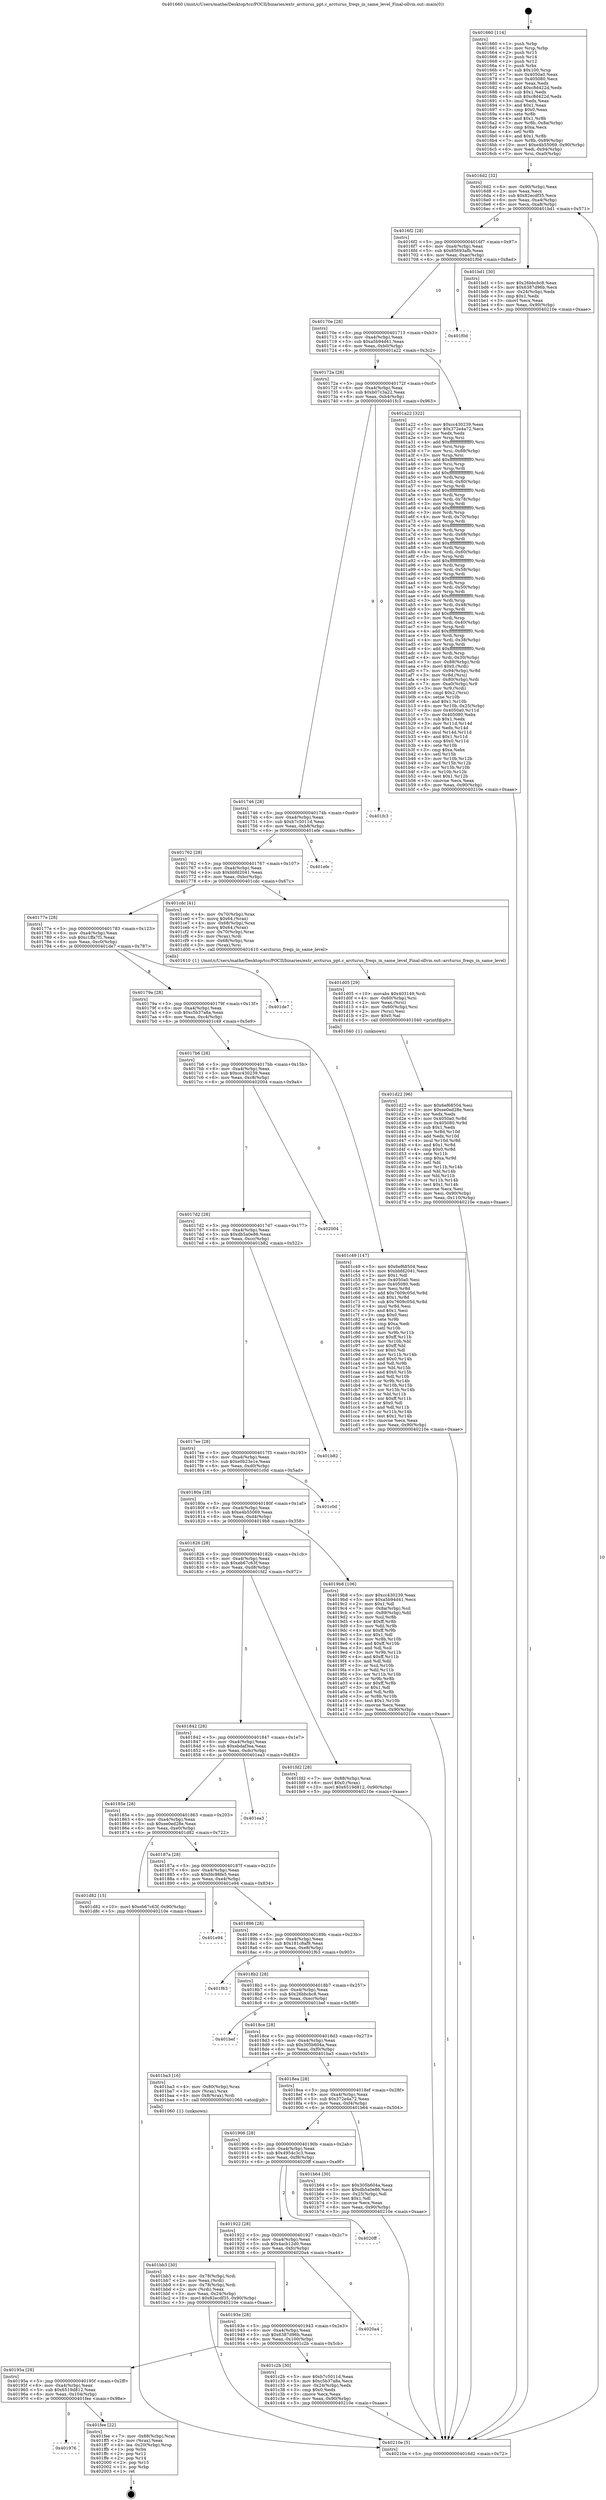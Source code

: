 digraph "0x401660" {
  label = "0x401660 (/mnt/c/Users/mathe/Desktop/tcc/POCII/binaries/extr_arcturus_ppt.c_arcturus_freqs_in_same_level_Final-ollvm.out::main(0))"
  labelloc = "t"
  node[shape=record]

  Entry [label="",width=0.3,height=0.3,shape=circle,fillcolor=black,style=filled]
  "0x4016d2" [label="{
     0x4016d2 [32]\l
     | [instrs]\l
     &nbsp;&nbsp;0x4016d2 \<+6\>: mov -0x90(%rbp),%eax\l
     &nbsp;&nbsp;0x4016d8 \<+2\>: mov %eax,%ecx\l
     &nbsp;&nbsp;0x4016da \<+6\>: sub $0x82ecdf35,%ecx\l
     &nbsp;&nbsp;0x4016e0 \<+6\>: mov %eax,-0xa4(%rbp)\l
     &nbsp;&nbsp;0x4016e6 \<+6\>: mov %ecx,-0xa8(%rbp)\l
     &nbsp;&nbsp;0x4016ec \<+6\>: je 0000000000401bd1 \<main+0x571\>\l
  }"]
  "0x401bd1" [label="{
     0x401bd1 [30]\l
     | [instrs]\l
     &nbsp;&nbsp;0x401bd1 \<+5\>: mov $0x26bbcbc8,%eax\l
     &nbsp;&nbsp;0x401bd6 \<+5\>: mov $0x6387d96b,%ecx\l
     &nbsp;&nbsp;0x401bdb \<+3\>: mov -0x24(%rbp),%edx\l
     &nbsp;&nbsp;0x401bde \<+3\>: cmp $0x1,%edx\l
     &nbsp;&nbsp;0x401be1 \<+3\>: cmovl %ecx,%eax\l
     &nbsp;&nbsp;0x401be4 \<+6\>: mov %eax,-0x90(%rbp)\l
     &nbsp;&nbsp;0x401bea \<+5\>: jmp 000000000040210e \<main+0xaae\>\l
  }"]
  "0x4016f2" [label="{
     0x4016f2 [28]\l
     | [instrs]\l
     &nbsp;&nbsp;0x4016f2 \<+5\>: jmp 00000000004016f7 \<main+0x97\>\l
     &nbsp;&nbsp;0x4016f7 \<+6\>: mov -0xa4(%rbp),%eax\l
     &nbsp;&nbsp;0x4016fd \<+5\>: sub $0x85693afb,%eax\l
     &nbsp;&nbsp;0x401702 \<+6\>: mov %eax,-0xac(%rbp)\l
     &nbsp;&nbsp;0x401708 \<+6\>: je 0000000000401f0d \<main+0x8ad\>\l
  }"]
  Exit [label="",width=0.3,height=0.3,shape=circle,fillcolor=black,style=filled,peripheries=2]
  "0x401f0d" [label="{
     0x401f0d\l
  }", style=dashed]
  "0x40170e" [label="{
     0x40170e [28]\l
     | [instrs]\l
     &nbsp;&nbsp;0x40170e \<+5\>: jmp 0000000000401713 \<main+0xb3\>\l
     &nbsp;&nbsp;0x401713 \<+6\>: mov -0xa4(%rbp),%eax\l
     &nbsp;&nbsp;0x401719 \<+5\>: sub $0xa5b94d41,%eax\l
     &nbsp;&nbsp;0x40171e \<+6\>: mov %eax,-0xb0(%rbp)\l
     &nbsp;&nbsp;0x401724 \<+6\>: je 0000000000401a22 \<main+0x3c2\>\l
  }"]
  "0x401976" [label="{
     0x401976\l
  }", style=dashed]
  "0x401a22" [label="{
     0x401a22 [322]\l
     | [instrs]\l
     &nbsp;&nbsp;0x401a22 \<+5\>: mov $0xcc430239,%eax\l
     &nbsp;&nbsp;0x401a27 \<+5\>: mov $0x372e4a72,%ecx\l
     &nbsp;&nbsp;0x401a2c \<+2\>: xor %edx,%edx\l
     &nbsp;&nbsp;0x401a2e \<+3\>: mov %rsp,%rsi\l
     &nbsp;&nbsp;0x401a31 \<+4\>: add $0xfffffffffffffff0,%rsi\l
     &nbsp;&nbsp;0x401a35 \<+3\>: mov %rsi,%rsp\l
     &nbsp;&nbsp;0x401a38 \<+7\>: mov %rsi,-0x88(%rbp)\l
     &nbsp;&nbsp;0x401a3f \<+3\>: mov %rsp,%rsi\l
     &nbsp;&nbsp;0x401a42 \<+4\>: add $0xfffffffffffffff0,%rsi\l
     &nbsp;&nbsp;0x401a46 \<+3\>: mov %rsi,%rsp\l
     &nbsp;&nbsp;0x401a49 \<+3\>: mov %rsp,%rdi\l
     &nbsp;&nbsp;0x401a4c \<+4\>: add $0xfffffffffffffff0,%rdi\l
     &nbsp;&nbsp;0x401a50 \<+3\>: mov %rdi,%rsp\l
     &nbsp;&nbsp;0x401a53 \<+4\>: mov %rdi,-0x80(%rbp)\l
     &nbsp;&nbsp;0x401a57 \<+3\>: mov %rsp,%rdi\l
     &nbsp;&nbsp;0x401a5a \<+4\>: add $0xfffffffffffffff0,%rdi\l
     &nbsp;&nbsp;0x401a5e \<+3\>: mov %rdi,%rsp\l
     &nbsp;&nbsp;0x401a61 \<+4\>: mov %rdi,-0x78(%rbp)\l
     &nbsp;&nbsp;0x401a65 \<+3\>: mov %rsp,%rdi\l
     &nbsp;&nbsp;0x401a68 \<+4\>: add $0xfffffffffffffff0,%rdi\l
     &nbsp;&nbsp;0x401a6c \<+3\>: mov %rdi,%rsp\l
     &nbsp;&nbsp;0x401a6f \<+4\>: mov %rdi,-0x70(%rbp)\l
     &nbsp;&nbsp;0x401a73 \<+3\>: mov %rsp,%rdi\l
     &nbsp;&nbsp;0x401a76 \<+4\>: add $0xfffffffffffffff0,%rdi\l
     &nbsp;&nbsp;0x401a7a \<+3\>: mov %rdi,%rsp\l
     &nbsp;&nbsp;0x401a7d \<+4\>: mov %rdi,-0x68(%rbp)\l
     &nbsp;&nbsp;0x401a81 \<+3\>: mov %rsp,%rdi\l
     &nbsp;&nbsp;0x401a84 \<+4\>: add $0xfffffffffffffff0,%rdi\l
     &nbsp;&nbsp;0x401a88 \<+3\>: mov %rdi,%rsp\l
     &nbsp;&nbsp;0x401a8b \<+4\>: mov %rdi,-0x60(%rbp)\l
     &nbsp;&nbsp;0x401a8f \<+3\>: mov %rsp,%rdi\l
     &nbsp;&nbsp;0x401a92 \<+4\>: add $0xfffffffffffffff0,%rdi\l
     &nbsp;&nbsp;0x401a96 \<+3\>: mov %rdi,%rsp\l
     &nbsp;&nbsp;0x401a99 \<+4\>: mov %rdi,-0x58(%rbp)\l
     &nbsp;&nbsp;0x401a9d \<+3\>: mov %rsp,%rdi\l
     &nbsp;&nbsp;0x401aa0 \<+4\>: add $0xfffffffffffffff0,%rdi\l
     &nbsp;&nbsp;0x401aa4 \<+3\>: mov %rdi,%rsp\l
     &nbsp;&nbsp;0x401aa7 \<+4\>: mov %rdi,-0x50(%rbp)\l
     &nbsp;&nbsp;0x401aab \<+3\>: mov %rsp,%rdi\l
     &nbsp;&nbsp;0x401aae \<+4\>: add $0xfffffffffffffff0,%rdi\l
     &nbsp;&nbsp;0x401ab2 \<+3\>: mov %rdi,%rsp\l
     &nbsp;&nbsp;0x401ab5 \<+4\>: mov %rdi,-0x48(%rbp)\l
     &nbsp;&nbsp;0x401ab9 \<+3\>: mov %rsp,%rdi\l
     &nbsp;&nbsp;0x401abc \<+4\>: add $0xfffffffffffffff0,%rdi\l
     &nbsp;&nbsp;0x401ac0 \<+3\>: mov %rdi,%rsp\l
     &nbsp;&nbsp;0x401ac3 \<+4\>: mov %rdi,-0x40(%rbp)\l
     &nbsp;&nbsp;0x401ac7 \<+3\>: mov %rsp,%rdi\l
     &nbsp;&nbsp;0x401aca \<+4\>: add $0xfffffffffffffff0,%rdi\l
     &nbsp;&nbsp;0x401ace \<+3\>: mov %rdi,%rsp\l
     &nbsp;&nbsp;0x401ad1 \<+4\>: mov %rdi,-0x38(%rbp)\l
     &nbsp;&nbsp;0x401ad5 \<+3\>: mov %rsp,%rdi\l
     &nbsp;&nbsp;0x401ad8 \<+4\>: add $0xfffffffffffffff0,%rdi\l
     &nbsp;&nbsp;0x401adc \<+3\>: mov %rdi,%rsp\l
     &nbsp;&nbsp;0x401adf \<+4\>: mov %rdi,-0x30(%rbp)\l
     &nbsp;&nbsp;0x401ae3 \<+7\>: mov -0x88(%rbp),%rdi\l
     &nbsp;&nbsp;0x401aea \<+6\>: movl $0x0,(%rdi)\l
     &nbsp;&nbsp;0x401af0 \<+7\>: mov -0x94(%rbp),%r8d\l
     &nbsp;&nbsp;0x401af7 \<+3\>: mov %r8d,(%rsi)\l
     &nbsp;&nbsp;0x401afa \<+4\>: mov -0x80(%rbp),%rdi\l
     &nbsp;&nbsp;0x401afe \<+7\>: mov -0xa0(%rbp),%r9\l
     &nbsp;&nbsp;0x401b05 \<+3\>: mov %r9,(%rdi)\l
     &nbsp;&nbsp;0x401b08 \<+3\>: cmpl $0x2,(%rsi)\l
     &nbsp;&nbsp;0x401b0b \<+4\>: setne %r10b\l
     &nbsp;&nbsp;0x401b0f \<+4\>: and $0x1,%r10b\l
     &nbsp;&nbsp;0x401b13 \<+4\>: mov %r10b,-0x25(%rbp)\l
     &nbsp;&nbsp;0x401b17 \<+8\>: mov 0x4050a0,%r11d\l
     &nbsp;&nbsp;0x401b1f \<+7\>: mov 0x405080,%ebx\l
     &nbsp;&nbsp;0x401b26 \<+3\>: sub $0x1,%edx\l
     &nbsp;&nbsp;0x401b29 \<+3\>: mov %r11d,%r14d\l
     &nbsp;&nbsp;0x401b2c \<+3\>: add %edx,%r14d\l
     &nbsp;&nbsp;0x401b2f \<+4\>: imul %r14d,%r11d\l
     &nbsp;&nbsp;0x401b33 \<+4\>: and $0x1,%r11d\l
     &nbsp;&nbsp;0x401b37 \<+4\>: cmp $0x0,%r11d\l
     &nbsp;&nbsp;0x401b3b \<+4\>: sete %r10b\l
     &nbsp;&nbsp;0x401b3f \<+3\>: cmp $0xa,%ebx\l
     &nbsp;&nbsp;0x401b42 \<+4\>: setl %r15b\l
     &nbsp;&nbsp;0x401b46 \<+3\>: mov %r10b,%r12b\l
     &nbsp;&nbsp;0x401b49 \<+3\>: and %r15b,%r12b\l
     &nbsp;&nbsp;0x401b4c \<+3\>: xor %r15b,%r10b\l
     &nbsp;&nbsp;0x401b4f \<+3\>: or %r10b,%r12b\l
     &nbsp;&nbsp;0x401b52 \<+4\>: test $0x1,%r12b\l
     &nbsp;&nbsp;0x401b56 \<+3\>: cmovne %ecx,%eax\l
     &nbsp;&nbsp;0x401b59 \<+6\>: mov %eax,-0x90(%rbp)\l
     &nbsp;&nbsp;0x401b5f \<+5\>: jmp 000000000040210e \<main+0xaae\>\l
  }"]
  "0x40172a" [label="{
     0x40172a [28]\l
     | [instrs]\l
     &nbsp;&nbsp;0x40172a \<+5\>: jmp 000000000040172f \<main+0xcf\>\l
     &nbsp;&nbsp;0x40172f \<+6\>: mov -0xa4(%rbp),%eax\l
     &nbsp;&nbsp;0x401735 \<+5\>: sub $0xb07c3a22,%eax\l
     &nbsp;&nbsp;0x40173a \<+6\>: mov %eax,-0xb4(%rbp)\l
     &nbsp;&nbsp;0x401740 \<+6\>: je 0000000000401fc3 \<main+0x963\>\l
  }"]
  "0x401fee" [label="{
     0x401fee [22]\l
     | [instrs]\l
     &nbsp;&nbsp;0x401fee \<+7\>: mov -0x88(%rbp),%rax\l
     &nbsp;&nbsp;0x401ff5 \<+2\>: mov (%rax),%eax\l
     &nbsp;&nbsp;0x401ff7 \<+4\>: lea -0x20(%rbp),%rsp\l
     &nbsp;&nbsp;0x401ffb \<+1\>: pop %rbx\l
     &nbsp;&nbsp;0x401ffc \<+2\>: pop %r12\l
     &nbsp;&nbsp;0x401ffe \<+2\>: pop %r14\l
     &nbsp;&nbsp;0x402000 \<+2\>: pop %r15\l
     &nbsp;&nbsp;0x402002 \<+1\>: pop %rbp\l
     &nbsp;&nbsp;0x402003 \<+1\>: ret\l
  }"]
  "0x401fc3" [label="{
     0x401fc3\l
  }", style=dashed]
  "0x401746" [label="{
     0x401746 [28]\l
     | [instrs]\l
     &nbsp;&nbsp;0x401746 \<+5\>: jmp 000000000040174b \<main+0xeb\>\l
     &nbsp;&nbsp;0x40174b \<+6\>: mov -0xa4(%rbp),%eax\l
     &nbsp;&nbsp;0x401751 \<+5\>: sub $0xb7c5011d,%eax\l
     &nbsp;&nbsp;0x401756 \<+6\>: mov %eax,-0xb8(%rbp)\l
     &nbsp;&nbsp;0x40175c \<+6\>: je 0000000000401efe \<main+0x89e\>\l
  }"]
  "0x401d22" [label="{
     0x401d22 [96]\l
     | [instrs]\l
     &nbsp;&nbsp;0x401d22 \<+5\>: mov $0x6ef68504,%esi\l
     &nbsp;&nbsp;0x401d27 \<+5\>: mov $0xee0ed28e,%ecx\l
     &nbsp;&nbsp;0x401d2c \<+2\>: xor %edx,%edx\l
     &nbsp;&nbsp;0x401d2e \<+8\>: mov 0x4050a0,%r8d\l
     &nbsp;&nbsp;0x401d36 \<+8\>: mov 0x405080,%r9d\l
     &nbsp;&nbsp;0x401d3e \<+3\>: sub $0x1,%edx\l
     &nbsp;&nbsp;0x401d41 \<+3\>: mov %r8d,%r10d\l
     &nbsp;&nbsp;0x401d44 \<+3\>: add %edx,%r10d\l
     &nbsp;&nbsp;0x401d47 \<+4\>: imul %r10d,%r8d\l
     &nbsp;&nbsp;0x401d4b \<+4\>: and $0x1,%r8d\l
     &nbsp;&nbsp;0x401d4f \<+4\>: cmp $0x0,%r8d\l
     &nbsp;&nbsp;0x401d53 \<+4\>: sete %r11b\l
     &nbsp;&nbsp;0x401d57 \<+4\>: cmp $0xa,%r9d\l
     &nbsp;&nbsp;0x401d5b \<+3\>: setl %bl\l
     &nbsp;&nbsp;0x401d5e \<+3\>: mov %r11b,%r14b\l
     &nbsp;&nbsp;0x401d61 \<+3\>: and %bl,%r14b\l
     &nbsp;&nbsp;0x401d64 \<+3\>: xor %bl,%r11b\l
     &nbsp;&nbsp;0x401d67 \<+3\>: or %r11b,%r14b\l
     &nbsp;&nbsp;0x401d6a \<+4\>: test $0x1,%r14b\l
     &nbsp;&nbsp;0x401d6e \<+3\>: cmovne %ecx,%esi\l
     &nbsp;&nbsp;0x401d71 \<+6\>: mov %esi,-0x90(%rbp)\l
     &nbsp;&nbsp;0x401d77 \<+6\>: mov %eax,-0x110(%rbp)\l
     &nbsp;&nbsp;0x401d7d \<+5\>: jmp 000000000040210e \<main+0xaae\>\l
  }"]
  "0x401efe" [label="{
     0x401efe\l
  }", style=dashed]
  "0x401762" [label="{
     0x401762 [28]\l
     | [instrs]\l
     &nbsp;&nbsp;0x401762 \<+5\>: jmp 0000000000401767 \<main+0x107\>\l
     &nbsp;&nbsp;0x401767 \<+6\>: mov -0xa4(%rbp),%eax\l
     &nbsp;&nbsp;0x40176d \<+5\>: sub $0xbbfd2041,%eax\l
     &nbsp;&nbsp;0x401772 \<+6\>: mov %eax,-0xbc(%rbp)\l
     &nbsp;&nbsp;0x401778 \<+6\>: je 0000000000401cdc \<main+0x67c\>\l
  }"]
  "0x401d05" [label="{
     0x401d05 [29]\l
     | [instrs]\l
     &nbsp;&nbsp;0x401d05 \<+10\>: movabs $0x403149,%rdi\l
     &nbsp;&nbsp;0x401d0f \<+4\>: mov -0x60(%rbp),%rsi\l
     &nbsp;&nbsp;0x401d13 \<+2\>: mov %eax,(%rsi)\l
     &nbsp;&nbsp;0x401d15 \<+4\>: mov -0x60(%rbp),%rsi\l
     &nbsp;&nbsp;0x401d19 \<+2\>: mov (%rsi),%esi\l
     &nbsp;&nbsp;0x401d1b \<+2\>: mov $0x0,%al\l
     &nbsp;&nbsp;0x401d1d \<+5\>: call 0000000000401040 \<printf@plt\>\l
     | [calls]\l
     &nbsp;&nbsp;0x401040 \{1\} (unknown)\l
  }"]
  "0x401cdc" [label="{
     0x401cdc [41]\l
     | [instrs]\l
     &nbsp;&nbsp;0x401cdc \<+4\>: mov -0x70(%rbp),%rax\l
     &nbsp;&nbsp;0x401ce0 \<+7\>: movq $0x64,(%rax)\l
     &nbsp;&nbsp;0x401ce7 \<+4\>: mov -0x68(%rbp),%rax\l
     &nbsp;&nbsp;0x401ceb \<+7\>: movq $0x64,(%rax)\l
     &nbsp;&nbsp;0x401cf2 \<+4\>: mov -0x70(%rbp),%rax\l
     &nbsp;&nbsp;0x401cf6 \<+3\>: mov (%rax),%rdi\l
     &nbsp;&nbsp;0x401cf9 \<+4\>: mov -0x68(%rbp),%rax\l
     &nbsp;&nbsp;0x401cfd \<+3\>: mov (%rax),%rsi\l
     &nbsp;&nbsp;0x401d00 \<+5\>: call 0000000000401610 \<arcturus_freqs_in_same_level\>\l
     | [calls]\l
     &nbsp;&nbsp;0x401610 \{1\} (/mnt/c/Users/mathe/Desktop/tcc/POCII/binaries/extr_arcturus_ppt.c_arcturus_freqs_in_same_level_Final-ollvm.out::arcturus_freqs_in_same_level)\l
  }"]
  "0x40177e" [label="{
     0x40177e [28]\l
     | [instrs]\l
     &nbsp;&nbsp;0x40177e \<+5\>: jmp 0000000000401783 \<main+0x123\>\l
     &nbsp;&nbsp;0x401783 \<+6\>: mov -0xa4(%rbp),%eax\l
     &nbsp;&nbsp;0x401789 \<+5\>: sub $0xc1ffa7f1,%eax\l
     &nbsp;&nbsp;0x40178e \<+6\>: mov %eax,-0xc0(%rbp)\l
     &nbsp;&nbsp;0x401794 \<+6\>: je 0000000000401de7 \<main+0x787\>\l
  }"]
  "0x40195a" [label="{
     0x40195a [28]\l
     | [instrs]\l
     &nbsp;&nbsp;0x40195a \<+5\>: jmp 000000000040195f \<main+0x2ff\>\l
     &nbsp;&nbsp;0x40195f \<+6\>: mov -0xa4(%rbp),%eax\l
     &nbsp;&nbsp;0x401965 \<+5\>: sub $0x6519d812,%eax\l
     &nbsp;&nbsp;0x40196a \<+6\>: mov %eax,-0x104(%rbp)\l
     &nbsp;&nbsp;0x401970 \<+6\>: je 0000000000401fee \<main+0x98e\>\l
  }"]
  "0x401de7" [label="{
     0x401de7\l
  }", style=dashed]
  "0x40179a" [label="{
     0x40179a [28]\l
     | [instrs]\l
     &nbsp;&nbsp;0x40179a \<+5\>: jmp 000000000040179f \<main+0x13f\>\l
     &nbsp;&nbsp;0x40179f \<+6\>: mov -0xa4(%rbp),%eax\l
     &nbsp;&nbsp;0x4017a5 \<+5\>: sub $0xc5b37a8a,%eax\l
     &nbsp;&nbsp;0x4017aa \<+6\>: mov %eax,-0xc4(%rbp)\l
     &nbsp;&nbsp;0x4017b0 \<+6\>: je 0000000000401c49 \<main+0x5e9\>\l
  }"]
  "0x401c2b" [label="{
     0x401c2b [30]\l
     | [instrs]\l
     &nbsp;&nbsp;0x401c2b \<+5\>: mov $0xb7c5011d,%eax\l
     &nbsp;&nbsp;0x401c30 \<+5\>: mov $0xc5b37a8a,%ecx\l
     &nbsp;&nbsp;0x401c35 \<+3\>: mov -0x24(%rbp),%edx\l
     &nbsp;&nbsp;0x401c38 \<+3\>: cmp $0x0,%edx\l
     &nbsp;&nbsp;0x401c3b \<+3\>: cmove %ecx,%eax\l
     &nbsp;&nbsp;0x401c3e \<+6\>: mov %eax,-0x90(%rbp)\l
     &nbsp;&nbsp;0x401c44 \<+5\>: jmp 000000000040210e \<main+0xaae\>\l
  }"]
  "0x401c49" [label="{
     0x401c49 [147]\l
     | [instrs]\l
     &nbsp;&nbsp;0x401c49 \<+5\>: mov $0x6ef68504,%eax\l
     &nbsp;&nbsp;0x401c4e \<+5\>: mov $0xbbfd2041,%ecx\l
     &nbsp;&nbsp;0x401c53 \<+2\>: mov $0x1,%dl\l
     &nbsp;&nbsp;0x401c55 \<+7\>: mov 0x4050a0,%esi\l
     &nbsp;&nbsp;0x401c5c \<+7\>: mov 0x405080,%edi\l
     &nbsp;&nbsp;0x401c63 \<+3\>: mov %esi,%r8d\l
     &nbsp;&nbsp;0x401c66 \<+7\>: add $0x7609c05d,%r8d\l
     &nbsp;&nbsp;0x401c6d \<+4\>: sub $0x1,%r8d\l
     &nbsp;&nbsp;0x401c71 \<+7\>: sub $0x7609c05d,%r8d\l
     &nbsp;&nbsp;0x401c78 \<+4\>: imul %r8d,%esi\l
     &nbsp;&nbsp;0x401c7c \<+3\>: and $0x1,%esi\l
     &nbsp;&nbsp;0x401c7f \<+3\>: cmp $0x0,%esi\l
     &nbsp;&nbsp;0x401c82 \<+4\>: sete %r9b\l
     &nbsp;&nbsp;0x401c86 \<+3\>: cmp $0xa,%edi\l
     &nbsp;&nbsp;0x401c89 \<+4\>: setl %r10b\l
     &nbsp;&nbsp;0x401c8d \<+3\>: mov %r9b,%r11b\l
     &nbsp;&nbsp;0x401c90 \<+4\>: xor $0xff,%r11b\l
     &nbsp;&nbsp;0x401c94 \<+3\>: mov %r10b,%bl\l
     &nbsp;&nbsp;0x401c97 \<+3\>: xor $0xff,%bl\l
     &nbsp;&nbsp;0x401c9a \<+3\>: xor $0x0,%dl\l
     &nbsp;&nbsp;0x401c9d \<+3\>: mov %r11b,%r14b\l
     &nbsp;&nbsp;0x401ca0 \<+4\>: and $0x0,%r14b\l
     &nbsp;&nbsp;0x401ca4 \<+3\>: and %dl,%r9b\l
     &nbsp;&nbsp;0x401ca7 \<+3\>: mov %bl,%r15b\l
     &nbsp;&nbsp;0x401caa \<+4\>: and $0x0,%r15b\l
     &nbsp;&nbsp;0x401cae \<+3\>: and %dl,%r10b\l
     &nbsp;&nbsp;0x401cb1 \<+3\>: or %r9b,%r14b\l
     &nbsp;&nbsp;0x401cb4 \<+3\>: or %r10b,%r15b\l
     &nbsp;&nbsp;0x401cb7 \<+3\>: xor %r15b,%r14b\l
     &nbsp;&nbsp;0x401cba \<+3\>: or %bl,%r11b\l
     &nbsp;&nbsp;0x401cbd \<+4\>: xor $0xff,%r11b\l
     &nbsp;&nbsp;0x401cc1 \<+3\>: or $0x0,%dl\l
     &nbsp;&nbsp;0x401cc4 \<+3\>: and %dl,%r11b\l
     &nbsp;&nbsp;0x401cc7 \<+3\>: or %r11b,%r14b\l
     &nbsp;&nbsp;0x401cca \<+4\>: test $0x1,%r14b\l
     &nbsp;&nbsp;0x401cce \<+3\>: cmovne %ecx,%eax\l
     &nbsp;&nbsp;0x401cd1 \<+6\>: mov %eax,-0x90(%rbp)\l
     &nbsp;&nbsp;0x401cd7 \<+5\>: jmp 000000000040210e \<main+0xaae\>\l
  }"]
  "0x4017b6" [label="{
     0x4017b6 [28]\l
     | [instrs]\l
     &nbsp;&nbsp;0x4017b6 \<+5\>: jmp 00000000004017bb \<main+0x15b\>\l
     &nbsp;&nbsp;0x4017bb \<+6\>: mov -0xa4(%rbp),%eax\l
     &nbsp;&nbsp;0x4017c1 \<+5\>: sub $0xcc430239,%eax\l
     &nbsp;&nbsp;0x4017c6 \<+6\>: mov %eax,-0xc8(%rbp)\l
     &nbsp;&nbsp;0x4017cc \<+6\>: je 0000000000402004 \<main+0x9a4\>\l
  }"]
  "0x40193e" [label="{
     0x40193e [28]\l
     | [instrs]\l
     &nbsp;&nbsp;0x40193e \<+5\>: jmp 0000000000401943 \<main+0x2e3\>\l
     &nbsp;&nbsp;0x401943 \<+6\>: mov -0xa4(%rbp),%eax\l
     &nbsp;&nbsp;0x401949 \<+5\>: sub $0x6387d96b,%eax\l
     &nbsp;&nbsp;0x40194e \<+6\>: mov %eax,-0x100(%rbp)\l
     &nbsp;&nbsp;0x401954 \<+6\>: je 0000000000401c2b \<main+0x5cb\>\l
  }"]
  "0x402004" [label="{
     0x402004\l
  }", style=dashed]
  "0x4017d2" [label="{
     0x4017d2 [28]\l
     | [instrs]\l
     &nbsp;&nbsp;0x4017d2 \<+5\>: jmp 00000000004017d7 \<main+0x177\>\l
     &nbsp;&nbsp;0x4017d7 \<+6\>: mov -0xa4(%rbp),%eax\l
     &nbsp;&nbsp;0x4017dd \<+5\>: sub $0xdb5a0e86,%eax\l
     &nbsp;&nbsp;0x4017e2 \<+6\>: mov %eax,-0xcc(%rbp)\l
     &nbsp;&nbsp;0x4017e8 \<+6\>: je 0000000000401b82 \<main+0x522\>\l
  }"]
  "0x4020a4" [label="{
     0x4020a4\l
  }", style=dashed]
  "0x401b82" [label="{
     0x401b82\l
  }", style=dashed]
  "0x4017ee" [label="{
     0x4017ee [28]\l
     | [instrs]\l
     &nbsp;&nbsp;0x4017ee \<+5\>: jmp 00000000004017f3 \<main+0x193\>\l
     &nbsp;&nbsp;0x4017f3 \<+6\>: mov -0xa4(%rbp),%eax\l
     &nbsp;&nbsp;0x4017f9 \<+5\>: sub $0xe0b23e1e,%eax\l
     &nbsp;&nbsp;0x4017fe \<+6\>: mov %eax,-0xd0(%rbp)\l
     &nbsp;&nbsp;0x401804 \<+6\>: je 0000000000401c0d \<main+0x5ad\>\l
  }"]
  "0x401922" [label="{
     0x401922 [28]\l
     | [instrs]\l
     &nbsp;&nbsp;0x401922 \<+5\>: jmp 0000000000401927 \<main+0x2c7\>\l
     &nbsp;&nbsp;0x401927 \<+6\>: mov -0xa4(%rbp),%eax\l
     &nbsp;&nbsp;0x40192d \<+5\>: sub $0x4acb12d0,%eax\l
     &nbsp;&nbsp;0x401932 \<+6\>: mov %eax,-0xfc(%rbp)\l
     &nbsp;&nbsp;0x401938 \<+6\>: je 00000000004020a4 \<main+0xa44\>\l
  }"]
  "0x401c0d" [label="{
     0x401c0d\l
  }", style=dashed]
  "0x40180a" [label="{
     0x40180a [28]\l
     | [instrs]\l
     &nbsp;&nbsp;0x40180a \<+5\>: jmp 000000000040180f \<main+0x1af\>\l
     &nbsp;&nbsp;0x40180f \<+6\>: mov -0xa4(%rbp),%eax\l
     &nbsp;&nbsp;0x401815 \<+5\>: sub $0xe4b55069,%eax\l
     &nbsp;&nbsp;0x40181a \<+6\>: mov %eax,-0xd4(%rbp)\l
     &nbsp;&nbsp;0x401820 \<+6\>: je 00000000004019b8 \<main+0x358\>\l
  }"]
  "0x4020ff" [label="{
     0x4020ff\l
  }", style=dashed]
  "0x4019b8" [label="{
     0x4019b8 [106]\l
     | [instrs]\l
     &nbsp;&nbsp;0x4019b8 \<+5\>: mov $0xcc430239,%eax\l
     &nbsp;&nbsp;0x4019bd \<+5\>: mov $0xa5b94d41,%ecx\l
     &nbsp;&nbsp;0x4019c2 \<+2\>: mov $0x1,%dl\l
     &nbsp;&nbsp;0x4019c4 \<+7\>: mov -0x8a(%rbp),%sil\l
     &nbsp;&nbsp;0x4019cb \<+7\>: mov -0x89(%rbp),%dil\l
     &nbsp;&nbsp;0x4019d2 \<+3\>: mov %sil,%r8b\l
     &nbsp;&nbsp;0x4019d5 \<+4\>: xor $0xff,%r8b\l
     &nbsp;&nbsp;0x4019d9 \<+3\>: mov %dil,%r9b\l
     &nbsp;&nbsp;0x4019dc \<+4\>: xor $0xff,%r9b\l
     &nbsp;&nbsp;0x4019e0 \<+3\>: xor $0x1,%dl\l
     &nbsp;&nbsp;0x4019e3 \<+3\>: mov %r8b,%r10b\l
     &nbsp;&nbsp;0x4019e6 \<+4\>: and $0xff,%r10b\l
     &nbsp;&nbsp;0x4019ea \<+3\>: and %dl,%sil\l
     &nbsp;&nbsp;0x4019ed \<+3\>: mov %r9b,%r11b\l
     &nbsp;&nbsp;0x4019f0 \<+4\>: and $0xff,%r11b\l
     &nbsp;&nbsp;0x4019f4 \<+3\>: and %dl,%dil\l
     &nbsp;&nbsp;0x4019f7 \<+3\>: or %sil,%r10b\l
     &nbsp;&nbsp;0x4019fa \<+3\>: or %dil,%r11b\l
     &nbsp;&nbsp;0x4019fd \<+3\>: xor %r11b,%r10b\l
     &nbsp;&nbsp;0x401a00 \<+3\>: or %r9b,%r8b\l
     &nbsp;&nbsp;0x401a03 \<+4\>: xor $0xff,%r8b\l
     &nbsp;&nbsp;0x401a07 \<+3\>: or $0x1,%dl\l
     &nbsp;&nbsp;0x401a0a \<+3\>: and %dl,%r8b\l
     &nbsp;&nbsp;0x401a0d \<+3\>: or %r8b,%r10b\l
     &nbsp;&nbsp;0x401a10 \<+4\>: test $0x1,%r10b\l
     &nbsp;&nbsp;0x401a14 \<+3\>: cmovne %ecx,%eax\l
     &nbsp;&nbsp;0x401a17 \<+6\>: mov %eax,-0x90(%rbp)\l
     &nbsp;&nbsp;0x401a1d \<+5\>: jmp 000000000040210e \<main+0xaae\>\l
  }"]
  "0x401826" [label="{
     0x401826 [28]\l
     | [instrs]\l
     &nbsp;&nbsp;0x401826 \<+5\>: jmp 000000000040182b \<main+0x1cb\>\l
     &nbsp;&nbsp;0x40182b \<+6\>: mov -0xa4(%rbp),%eax\l
     &nbsp;&nbsp;0x401831 \<+5\>: sub $0xeb67c63f,%eax\l
     &nbsp;&nbsp;0x401836 \<+6\>: mov %eax,-0xd8(%rbp)\l
     &nbsp;&nbsp;0x40183c \<+6\>: je 0000000000401fd2 \<main+0x972\>\l
  }"]
  "0x40210e" [label="{
     0x40210e [5]\l
     | [instrs]\l
     &nbsp;&nbsp;0x40210e \<+5\>: jmp 00000000004016d2 \<main+0x72\>\l
  }"]
  "0x401660" [label="{
     0x401660 [114]\l
     | [instrs]\l
     &nbsp;&nbsp;0x401660 \<+1\>: push %rbp\l
     &nbsp;&nbsp;0x401661 \<+3\>: mov %rsp,%rbp\l
     &nbsp;&nbsp;0x401664 \<+2\>: push %r15\l
     &nbsp;&nbsp;0x401666 \<+2\>: push %r14\l
     &nbsp;&nbsp;0x401668 \<+2\>: push %r12\l
     &nbsp;&nbsp;0x40166a \<+1\>: push %rbx\l
     &nbsp;&nbsp;0x40166b \<+7\>: sub $0x100,%rsp\l
     &nbsp;&nbsp;0x401672 \<+7\>: mov 0x4050a0,%eax\l
     &nbsp;&nbsp;0x401679 \<+7\>: mov 0x405080,%ecx\l
     &nbsp;&nbsp;0x401680 \<+2\>: mov %eax,%edx\l
     &nbsp;&nbsp;0x401682 \<+6\>: add $0xc8d422d,%edx\l
     &nbsp;&nbsp;0x401688 \<+3\>: sub $0x1,%edx\l
     &nbsp;&nbsp;0x40168b \<+6\>: sub $0xc8d422d,%edx\l
     &nbsp;&nbsp;0x401691 \<+3\>: imul %edx,%eax\l
     &nbsp;&nbsp;0x401694 \<+3\>: and $0x1,%eax\l
     &nbsp;&nbsp;0x401697 \<+3\>: cmp $0x0,%eax\l
     &nbsp;&nbsp;0x40169a \<+4\>: sete %r8b\l
     &nbsp;&nbsp;0x40169e \<+4\>: and $0x1,%r8b\l
     &nbsp;&nbsp;0x4016a2 \<+7\>: mov %r8b,-0x8a(%rbp)\l
     &nbsp;&nbsp;0x4016a9 \<+3\>: cmp $0xa,%ecx\l
     &nbsp;&nbsp;0x4016ac \<+4\>: setl %r8b\l
     &nbsp;&nbsp;0x4016b0 \<+4\>: and $0x1,%r8b\l
     &nbsp;&nbsp;0x4016b4 \<+7\>: mov %r8b,-0x89(%rbp)\l
     &nbsp;&nbsp;0x4016bb \<+10\>: movl $0xe4b55069,-0x90(%rbp)\l
     &nbsp;&nbsp;0x4016c5 \<+6\>: mov %edi,-0x94(%rbp)\l
     &nbsp;&nbsp;0x4016cb \<+7\>: mov %rsi,-0xa0(%rbp)\l
  }"]
  "0x401bb3" [label="{
     0x401bb3 [30]\l
     | [instrs]\l
     &nbsp;&nbsp;0x401bb3 \<+4\>: mov -0x78(%rbp),%rdi\l
     &nbsp;&nbsp;0x401bb7 \<+2\>: mov %eax,(%rdi)\l
     &nbsp;&nbsp;0x401bb9 \<+4\>: mov -0x78(%rbp),%rdi\l
     &nbsp;&nbsp;0x401bbd \<+2\>: mov (%rdi),%eax\l
     &nbsp;&nbsp;0x401bbf \<+3\>: mov %eax,-0x24(%rbp)\l
     &nbsp;&nbsp;0x401bc2 \<+10\>: movl $0x82ecdf35,-0x90(%rbp)\l
     &nbsp;&nbsp;0x401bcc \<+5\>: jmp 000000000040210e \<main+0xaae\>\l
  }"]
  "0x401906" [label="{
     0x401906 [28]\l
     | [instrs]\l
     &nbsp;&nbsp;0x401906 \<+5\>: jmp 000000000040190b \<main+0x2ab\>\l
     &nbsp;&nbsp;0x40190b \<+6\>: mov -0xa4(%rbp),%eax\l
     &nbsp;&nbsp;0x401911 \<+5\>: sub $0x4954c3c3,%eax\l
     &nbsp;&nbsp;0x401916 \<+6\>: mov %eax,-0xf8(%rbp)\l
     &nbsp;&nbsp;0x40191c \<+6\>: je 00000000004020ff \<main+0xa9f\>\l
  }"]
  "0x401fd2" [label="{
     0x401fd2 [28]\l
     | [instrs]\l
     &nbsp;&nbsp;0x401fd2 \<+7\>: mov -0x88(%rbp),%rax\l
     &nbsp;&nbsp;0x401fd9 \<+6\>: movl $0x0,(%rax)\l
     &nbsp;&nbsp;0x401fdf \<+10\>: movl $0x6519d812,-0x90(%rbp)\l
     &nbsp;&nbsp;0x401fe9 \<+5\>: jmp 000000000040210e \<main+0xaae\>\l
  }"]
  "0x401842" [label="{
     0x401842 [28]\l
     | [instrs]\l
     &nbsp;&nbsp;0x401842 \<+5\>: jmp 0000000000401847 \<main+0x1e7\>\l
     &nbsp;&nbsp;0x401847 \<+6\>: mov -0xa4(%rbp),%eax\l
     &nbsp;&nbsp;0x40184d \<+5\>: sub $0xebdaf3ea,%eax\l
     &nbsp;&nbsp;0x401852 \<+6\>: mov %eax,-0xdc(%rbp)\l
     &nbsp;&nbsp;0x401858 \<+6\>: je 0000000000401ea3 \<main+0x843\>\l
  }"]
  "0x401b64" [label="{
     0x401b64 [30]\l
     | [instrs]\l
     &nbsp;&nbsp;0x401b64 \<+5\>: mov $0x305b604a,%eax\l
     &nbsp;&nbsp;0x401b69 \<+5\>: mov $0xdb5a0e86,%ecx\l
     &nbsp;&nbsp;0x401b6e \<+3\>: mov -0x25(%rbp),%dl\l
     &nbsp;&nbsp;0x401b71 \<+3\>: test $0x1,%dl\l
     &nbsp;&nbsp;0x401b74 \<+3\>: cmovne %ecx,%eax\l
     &nbsp;&nbsp;0x401b77 \<+6\>: mov %eax,-0x90(%rbp)\l
     &nbsp;&nbsp;0x401b7d \<+5\>: jmp 000000000040210e \<main+0xaae\>\l
  }"]
  "0x401ea3" [label="{
     0x401ea3\l
  }", style=dashed]
  "0x40185e" [label="{
     0x40185e [28]\l
     | [instrs]\l
     &nbsp;&nbsp;0x40185e \<+5\>: jmp 0000000000401863 \<main+0x203\>\l
     &nbsp;&nbsp;0x401863 \<+6\>: mov -0xa4(%rbp),%eax\l
     &nbsp;&nbsp;0x401869 \<+5\>: sub $0xee0ed28e,%eax\l
     &nbsp;&nbsp;0x40186e \<+6\>: mov %eax,-0xe0(%rbp)\l
     &nbsp;&nbsp;0x401874 \<+6\>: je 0000000000401d82 \<main+0x722\>\l
  }"]
  "0x4018ea" [label="{
     0x4018ea [28]\l
     | [instrs]\l
     &nbsp;&nbsp;0x4018ea \<+5\>: jmp 00000000004018ef \<main+0x28f\>\l
     &nbsp;&nbsp;0x4018ef \<+6\>: mov -0xa4(%rbp),%eax\l
     &nbsp;&nbsp;0x4018f5 \<+5\>: sub $0x372e4a72,%eax\l
     &nbsp;&nbsp;0x4018fa \<+6\>: mov %eax,-0xf4(%rbp)\l
     &nbsp;&nbsp;0x401900 \<+6\>: je 0000000000401b64 \<main+0x504\>\l
  }"]
  "0x401d82" [label="{
     0x401d82 [15]\l
     | [instrs]\l
     &nbsp;&nbsp;0x401d82 \<+10\>: movl $0xeb67c63f,-0x90(%rbp)\l
     &nbsp;&nbsp;0x401d8c \<+5\>: jmp 000000000040210e \<main+0xaae\>\l
  }"]
  "0x40187a" [label="{
     0x40187a [28]\l
     | [instrs]\l
     &nbsp;&nbsp;0x40187a \<+5\>: jmp 000000000040187f \<main+0x21f\>\l
     &nbsp;&nbsp;0x40187f \<+6\>: mov -0xa4(%rbp),%eax\l
     &nbsp;&nbsp;0x401885 \<+5\>: sub $0xfdc98fe5,%eax\l
     &nbsp;&nbsp;0x40188a \<+6\>: mov %eax,-0xe4(%rbp)\l
     &nbsp;&nbsp;0x401890 \<+6\>: je 0000000000401e94 \<main+0x834\>\l
  }"]
  "0x401ba3" [label="{
     0x401ba3 [16]\l
     | [instrs]\l
     &nbsp;&nbsp;0x401ba3 \<+4\>: mov -0x80(%rbp),%rax\l
     &nbsp;&nbsp;0x401ba7 \<+3\>: mov (%rax),%rax\l
     &nbsp;&nbsp;0x401baa \<+4\>: mov 0x8(%rax),%rdi\l
     &nbsp;&nbsp;0x401bae \<+5\>: call 0000000000401060 \<atoi@plt\>\l
     | [calls]\l
     &nbsp;&nbsp;0x401060 \{1\} (unknown)\l
  }"]
  "0x401e94" [label="{
     0x401e94\l
  }", style=dashed]
  "0x401896" [label="{
     0x401896 [28]\l
     | [instrs]\l
     &nbsp;&nbsp;0x401896 \<+5\>: jmp 000000000040189b \<main+0x23b\>\l
     &nbsp;&nbsp;0x40189b \<+6\>: mov -0xa4(%rbp),%eax\l
     &nbsp;&nbsp;0x4018a1 \<+5\>: sub $0x181c8af9,%eax\l
     &nbsp;&nbsp;0x4018a6 \<+6\>: mov %eax,-0xe8(%rbp)\l
     &nbsp;&nbsp;0x4018ac \<+6\>: je 0000000000401f63 \<main+0x903\>\l
  }"]
  "0x4018ce" [label="{
     0x4018ce [28]\l
     | [instrs]\l
     &nbsp;&nbsp;0x4018ce \<+5\>: jmp 00000000004018d3 \<main+0x273\>\l
     &nbsp;&nbsp;0x4018d3 \<+6\>: mov -0xa4(%rbp),%eax\l
     &nbsp;&nbsp;0x4018d9 \<+5\>: sub $0x305b604a,%eax\l
     &nbsp;&nbsp;0x4018de \<+6\>: mov %eax,-0xf0(%rbp)\l
     &nbsp;&nbsp;0x4018e4 \<+6\>: je 0000000000401ba3 \<main+0x543\>\l
  }"]
  "0x401f63" [label="{
     0x401f63\l
  }", style=dashed]
  "0x4018b2" [label="{
     0x4018b2 [28]\l
     | [instrs]\l
     &nbsp;&nbsp;0x4018b2 \<+5\>: jmp 00000000004018b7 \<main+0x257\>\l
     &nbsp;&nbsp;0x4018b7 \<+6\>: mov -0xa4(%rbp),%eax\l
     &nbsp;&nbsp;0x4018bd \<+5\>: sub $0x26bbcbc8,%eax\l
     &nbsp;&nbsp;0x4018c2 \<+6\>: mov %eax,-0xec(%rbp)\l
     &nbsp;&nbsp;0x4018c8 \<+6\>: je 0000000000401bef \<main+0x58f\>\l
  }"]
  "0x401bef" [label="{
     0x401bef\l
  }", style=dashed]
  Entry -> "0x401660" [label=" 1"]
  "0x4016d2" -> "0x401bd1" [label=" 1"]
  "0x4016d2" -> "0x4016f2" [label=" 10"]
  "0x401fee" -> Exit [label=" 1"]
  "0x4016f2" -> "0x401f0d" [label=" 0"]
  "0x4016f2" -> "0x40170e" [label=" 10"]
  "0x40195a" -> "0x401976" [label=" 0"]
  "0x40170e" -> "0x401a22" [label=" 1"]
  "0x40170e" -> "0x40172a" [label=" 9"]
  "0x40195a" -> "0x401fee" [label=" 1"]
  "0x40172a" -> "0x401fc3" [label=" 0"]
  "0x40172a" -> "0x401746" [label=" 9"]
  "0x401fd2" -> "0x40210e" [label=" 1"]
  "0x401746" -> "0x401efe" [label=" 0"]
  "0x401746" -> "0x401762" [label=" 9"]
  "0x401d82" -> "0x40210e" [label=" 1"]
  "0x401762" -> "0x401cdc" [label=" 1"]
  "0x401762" -> "0x40177e" [label=" 8"]
  "0x401d22" -> "0x40210e" [label=" 1"]
  "0x40177e" -> "0x401de7" [label=" 0"]
  "0x40177e" -> "0x40179a" [label=" 8"]
  "0x401d05" -> "0x401d22" [label=" 1"]
  "0x40179a" -> "0x401c49" [label=" 1"]
  "0x40179a" -> "0x4017b6" [label=" 7"]
  "0x401cdc" -> "0x401d05" [label=" 1"]
  "0x4017b6" -> "0x402004" [label=" 0"]
  "0x4017b6" -> "0x4017d2" [label=" 7"]
  "0x401c2b" -> "0x40210e" [label=" 1"]
  "0x4017d2" -> "0x401b82" [label=" 0"]
  "0x4017d2" -> "0x4017ee" [label=" 7"]
  "0x40193e" -> "0x40195a" [label=" 1"]
  "0x4017ee" -> "0x401c0d" [label=" 0"]
  "0x4017ee" -> "0x40180a" [label=" 7"]
  "0x401c49" -> "0x40210e" [label=" 1"]
  "0x40180a" -> "0x4019b8" [label=" 1"]
  "0x40180a" -> "0x401826" [label=" 6"]
  "0x4019b8" -> "0x40210e" [label=" 1"]
  "0x401660" -> "0x4016d2" [label=" 1"]
  "0x40210e" -> "0x4016d2" [label=" 10"]
  "0x401922" -> "0x40193e" [label=" 2"]
  "0x401a22" -> "0x40210e" [label=" 1"]
  "0x40193e" -> "0x401c2b" [label=" 1"]
  "0x401826" -> "0x401fd2" [label=" 1"]
  "0x401826" -> "0x401842" [label=" 5"]
  "0x401906" -> "0x401922" [label=" 2"]
  "0x401842" -> "0x401ea3" [label=" 0"]
  "0x401842" -> "0x40185e" [label=" 5"]
  "0x401906" -> "0x4020ff" [label=" 0"]
  "0x40185e" -> "0x401d82" [label=" 1"]
  "0x40185e" -> "0x40187a" [label=" 4"]
  "0x401bd1" -> "0x40210e" [label=" 1"]
  "0x40187a" -> "0x401e94" [label=" 0"]
  "0x40187a" -> "0x401896" [label=" 4"]
  "0x401bb3" -> "0x40210e" [label=" 1"]
  "0x401896" -> "0x401f63" [label=" 0"]
  "0x401896" -> "0x4018b2" [label=" 4"]
  "0x401b64" -> "0x40210e" [label=" 1"]
  "0x4018b2" -> "0x401bef" [label=" 0"]
  "0x4018b2" -> "0x4018ce" [label=" 4"]
  "0x401ba3" -> "0x401bb3" [label=" 1"]
  "0x4018ce" -> "0x401ba3" [label=" 1"]
  "0x4018ce" -> "0x4018ea" [label=" 3"]
  "0x401922" -> "0x4020a4" [label=" 0"]
  "0x4018ea" -> "0x401b64" [label=" 1"]
  "0x4018ea" -> "0x401906" [label=" 2"]
}
